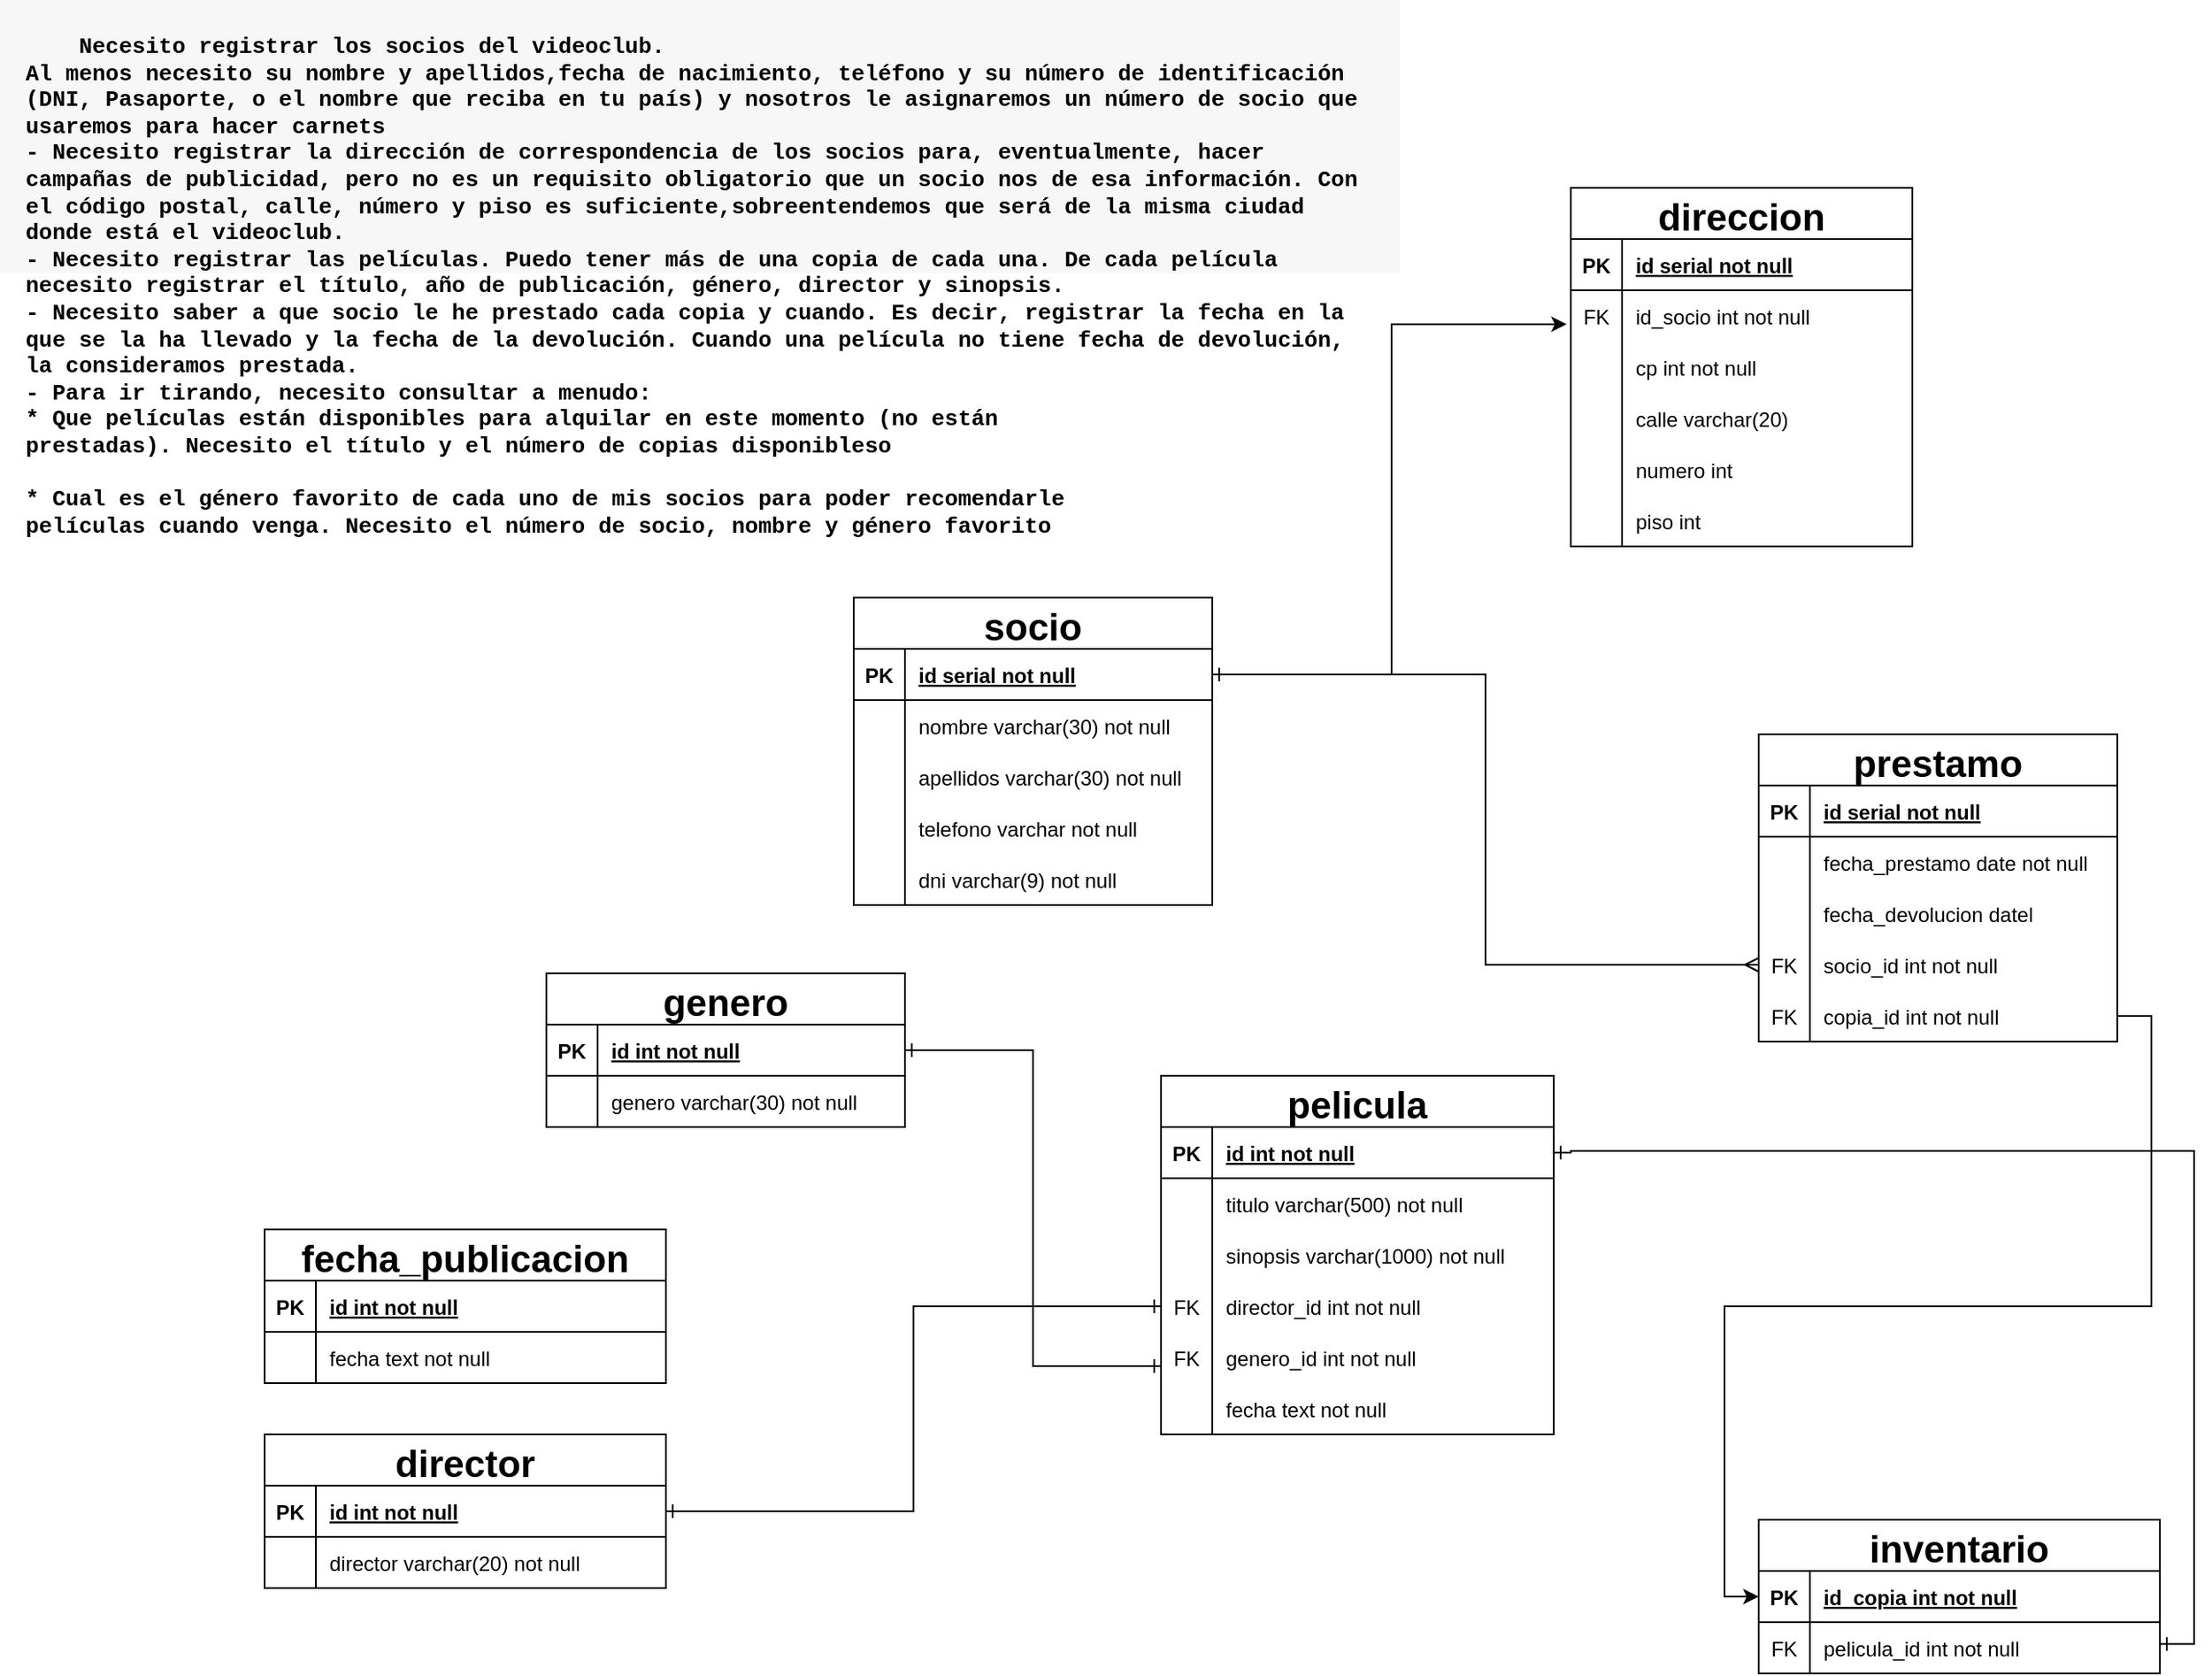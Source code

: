 <mxfile version="23.0.2" type="google">
  <diagram id="R2lEEEUBdFMjLlhIrx00" name="Page-1">
    <mxGraphModel grid="1" page="1" gridSize="10" guides="1" tooltips="1" connect="1" arrows="1" fold="1" pageScale="1" pageWidth="1500" pageHeight="1200" math="0" shadow="0" extFonts="Permanent Marker^https://fonts.googleapis.com/css?family=Permanent+Marker">
      <root>
        <mxCell id="0" />
        <mxCell id="1" parent="0" />
        <mxCell id="C-vyLk0tnHw3VtMMgP7b-23" value="socio" style="shape=table;startSize=30;container=1;collapsible=1;childLayout=tableLayout;fixedRows=1;rowLines=0;fontStyle=1;align=center;resizeLast=1;fontSize=22;verticalAlign=middle;" vertex="1" parent="1">
          <mxGeometry x="510" y="360" width="210" height="180" as="geometry">
            <mxRectangle x="510" y="380" width="100" height="40" as="alternateBounds" />
          </mxGeometry>
        </mxCell>
        <mxCell id="C-vyLk0tnHw3VtMMgP7b-24" value="" style="shape=partialRectangle;collapsible=0;dropTarget=0;pointerEvents=0;fillColor=none;points=[[0,0.5],[1,0.5]];portConstraint=eastwest;top=0;left=0;right=0;bottom=1;" vertex="1" parent="C-vyLk0tnHw3VtMMgP7b-23">
          <mxGeometry y="30" width="210" height="30" as="geometry" />
        </mxCell>
        <mxCell id="C-vyLk0tnHw3VtMMgP7b-25" value="PK" style="shape=partialRectangle;overflow=hidden;connectable=0;fillColor=none;top=0;left=0;bottom=0;right=0;fontStyle=1;" vertex="1" parent="C-vyLk0tnHw3VtMMgP7b-24">
          <mxGeometry width="30" height="30" as="geometry">
            <mxRectangle width="30" height="30" as="alternateBounds" />
          </mxGeometry>
        </mxCell>
        <mxCell id="C-vyLk0tnHw3VtMMgP7b-26" value="id serial not null" style="shape=partialRectangle;overflow=hidden;connectable=0;fillColor=none;top=0;left=0;bottom=0;right=0;align=left;spacingLeft=6;fontStyle=5;" vertex="1" parent="C-vyLk0tnHw3VtMMgP7b-24">
          <mxGeometry x="30" width="180" height="30" as="geometry">
            <mxRectangle width="180" height="30" as="alternateBounds" />
          </mxGeometry>
        </mxCell>
        <mxCell id="C-vyLk0tnHw3VtMMgP7b-27" value="" style="shape=partialRectangle;collapsible=0;dropTarget=0;pointerEvents=0;fillColor=none;points=[[0,0.5],[1,0.5]];portConstraint=eastwest;top=0;left=0;right=0;bottom=0;" vertex="1" parent="C-vyLk0tnHw3VtMMgP7b-23">
          <mxGeometry y="60" width="210" height="30" as="geometry" />
        </mxCell>
        <mxCell id="C-vyLk0tnHw3VtMMgP7b-28" value="" style="shape=partialRectangle;overflow=hidden;connectable=0;fillColor=none;top=0;left=0;bottom=0;right=0;" vertex="1" parent="C-vyLk0tnHw3VtMMgP7b-27">
          <mxGeometry width="30" height="30" as="geometry">
            <mxRectangle width="30" height="30" as="alternateBounds" />
          </mxGeometry>
        </mxCell>
        <mxCell id="C-vyLk0tnHw3VtMMgP7b-29" value="nombre varchar(30) not null" style="shape=partialRectangle;overflow=hidden;connectable=0;fillColor=none;top=0;left=0;bottom=0;right=0;align=left;spacingLeft=6;" vertex="1" parent="C-vyLk0tnHw3VtMMgP7b-27">
          <mxGeometry x="30" width="180" height="30" as="geometry">
            <mxRectangle width="180" height="30" as="alternateBounds" />
          </mxGeometry>
        </mxCell>
        <mxCell id="r0Nn9qpRpPl6XTuVP3LK-13" value="" style="shape=partialRectangle;collapsible=0;dropTarget=0;pointerEvents=0;fillColor=none;points=[[0,0.5],[1,0.5]];portConstraint=eastwest;top=0;left=0;right=0;bottom=0;" vertex="1" parent="C-vyLk0tnHw3VtMMgP7b-23">
          <mxGeometry y="90" width="210" height="30" as="geometry" />
        </mxCell>
        <mxCell id="r0Nn9qpRpPl6XTuVP3LK-14" value="" style="shape=partialRectangle;overflow=hidden;connectable=0;fillColor=none;top=0;left=0;bottom=0;right=0;" vertex="1" parent="r0Nn9qpRpPl6XTuVP3LK-13">
          <mxGeometry width="30" height="30" as="geometry">
            <mxRectangle width="30" height="30" as="alternateBounds" />
          </mxGeometry>
        </mxCell>
        <mxCell id="r0Nn9qpRpPl6XTuVP3LK-15" value="apellidos varchar(30) not null" style="shape=partialRectangle;overflow=hidden;connectable=0;fillColor=none;top=0;left=0;bottom=0;right=0;align=left;spacingLeft=6;" vertex="1" parent="r0Nn9qpRpPl6XTuVP3LK-13">
          <mxGeometry x="30" width="180" height="30" as="geometry">
            <mxRectangle width="180" height="30" as="alternateBounds" />
          </mxGeometry>
        </mxCell>
        <mxCell id="r0Nn9qpRpPl6XTuVP3LK-16" value="" style="shape=partialRectangle;collapsible=0;dropTarget=0;pointerEvents=0;fillColor=none;points=[[0,0.5],[1,0.5]];portConstraint=eastwest;top=0;left=0;right=0;bottom=0;" vertex="1" parent="C-vyLk0tnHw3VtMMgP7b-23">
          <mxGeometry y="120" width="210" height="30" as="geometry" />
        </mxCell>
        <mxCell id="r0Nn9qpRpPl6XTuVP3LK-17" value="" style="shape=partialRectangle;overflow=hidden;connectable=0;fillColor=none;top=0;left=0;bottom=0;right=0;" vertex="1" parent="r0Nn9qpRpPl6XTuVP3LK-16">
          <mxGeometry width="30" height="30" as="geometry">
            <mxRectangle width="30" height="30" as="alternateBounds" />
          </mxGeometry>
        </mxCell>
        <mxCell id="r0Nn9qpRpPl6XTuVP3LK-18" value="telefono varchar not null" style="shape=partialRectangle;overflow=hidden;connectable=0;fillColor=none;top=0;left=0;bottom=0;right=0;align=left;spacingLeft=6;" vertex="1" parent="r0Nn9qpRpPl6XTuVP3LK-16">
          <mxGeometry x="30" width="180" height="30" as="geometry">
            <mxRectangle width="180" height="30" as="alternateBounds" />
          </mxGeometry>
        </mxCell>
        <mxCell id="r0Nn9qpRpPl6XTuVP3LK-19" value="" style="shape=partialRectangle;collapsible=0;dropTarget=0;pointerEvents=0;fillColor=none;points=[[0,0.5],[1,0.5]];portConstraint=eastwest;top=0;left=0;right=0;bottom=0;" vertex="1" parent="C-vyLk0tnHw3VtMMgP7b-23">
          <mxGeometry y="150" width="210" height="30" as="geometry" />
        </mxCell>
        <mxCell id="r0Nn9qpRpPl6XTuVP3LK-20" value="" style="shape=partialRectangle;overflow=hidden;connectable=0;fillColor=none;top=0;left=0;bottom=0;right=0;" vertex="1" parent="r0Nn9qpRpPl6XTuVP3LK-19">
          <mxGeometry width="30" height="30" as="geometry">
            <mxRectangle width="30" height="30" as="alternateBounds" />
          </mxGeometry>
        </mxCell>
        <mxCell id="r0Nn9qpRpPl6XTuVP3LK-21" value="dni varchar(9) not null" style="shape=partialRectangle;overflow=hidden;connectable=0;fillColor=none;top=0;left=0;bottom=0;right=0;align=left;spacingLeft=6;" vertex="1" parent="r0Nn9qpRpPl6XTuVP3LK-19">
          <mxGeometry x="30" width="180" height="30" as="geometry">
            <mxRectangle width="180" height="30" as="alternateBounds" />
          </mxGeometry>
        </mxCell>
        <mxCell id="r0Nn9qpRpPl6XTuVP3LK-2" value="&amp;nbsp;&amp;nbsp;&amp;nbsp; Necesito registrar los socios del videoclub.&amp;nbsp;&lt;br&gt;Al menos necesito su nombre y apellidos,fecha de nacimiento, teléfono y su número de identificación (DNI, Pasaporte, o el nombre que reciba en tu país) y nosotros le asignaremos un número de socio que usaremos para hacer carnets&lt;br&gt;- Necesito registrar la dirección de correspondencia de los socios para, eventualmente, hacer campañas de publicidad, pero no es un requisito obligatorio que un socio nos de esa información. Con el código postal, calle, número y piso es suficiente,sobreentendemos que será de la misma ciudad donde está el videoclub.&lt;br&gt;- Necesito registrar las películas. Puedo tener más de una copia de cada una. De cada película necesito registrar el título, año de publicación, género, director y sinopsis.&lt;br&gt;- Necesito saber a que socio le he prestado cada copia y cuando. Es decir, registrar la fecha en la que se la ha llevado y la fecha de la devolución. Cuando una película no tiene fecha de devolución, la consideramos prestada.&lt;br&gt;- Para ir tirando, necesito consultar a menudo:&lt;br&gt;* Que películas están disponibles para alquilar en este momento (no están&lt;br&gt;&lt;div&gt;prestadas). Necesito el título y el número de copias disponibleso &lt;br&gt;&lt;/div&gt;&lt;div&gt;&lt;br&gt;&lt;/div&gt;&lt;div&gt;* Cual es el género favorito de cada uno de mis socios para poder recomendarle&lt;/div&gt;películas cuando venga. Necesito el número de socio, nombre y género favorito" style="text;whiteSpace=wrap;fontSize=13;fillColor=#F7F7F7;fontFamily=Courier New;spacingTop=0;spacing=15;fontStyle=1;fontColor=default;html=1;" vertex="1" parent="1">
          <mxGeometry x="10" y="10" width="820" height="160" as="geometry" />
        </mxCell>
        <mxCell id="r0Nn9qpRpPl6XTuVP3LK-25" value="pelicula" style="shape=table;startSize=30;container=1;collapsible=1;childLayout=tableLayout;fixedRows=1;rowLines=0;fontStyle=1;align=center;resizeLast=1;fontSize=22;verticalAlign=middle;" vertex="1" parent="1">
          <mxGeometry x="690" y="640" width="230" height="210" as="geometry">
            <mxRectangle x="510" y="380" width="100" height="40" as="alternateBounds" />
          </mxGeometry>
        </mxCell>
        <mxCell id="r0Nn9qpRpPl6XTuVP3LK-26" value="" style="shape=partialRectangle;collapsible=0;dropTarget=0;pointerEvents=0;fillColor=none;points=[[0,0.5],[1,0.5]];portConstraint=eastwest;top=0;left=0;right=0;bottom=1;" vertex="1" parent="r0Nn9qpRpPl6XTuVP3LK-25">
          <mxGeometry y="30" width="230" height="30" as="geometry" />
        </mxCell>
        <mxCell id="r0Nn9qpRpPl6XTuVP3LK-27" value="PK" style="shape=partialRectangle;overflow=hidden;connectable=0;fillColor=none;top=0;left=0;bottom=0;right=0;fontStyle=1;" vertex="1" parent="r0Nn9qpRpPl6XTuVP3LK-26">
          <mxGeometry width="30" height="30" as="geometry">
            <mxRectangle width="30" height="30" as="alternateBounds" />
          </mxGeometry>
        </mxCell>
        <mxCell id="r0Nn9qpRpPl6XTuVP3LK-28" value="id int not null" style="shape=partialRectangle;overflow=hidden;connectable=0;fillColor=none;top=0;left=0;bottom=0;right=0;align=left;spacingLeft=6;fontStyle=5;" vertex="1" parent="r0Nn9qpRpPl6XTuVP3LK-26">
          <mxGeometry x="30" width="200" height="30" as="geometry">
            <mxRectangle width="200" height="30" as="alternateBounds" />
          </mxGeometry>
        </mxCell>
        <mxCell id="r0Nn9qpRpPl6XTuVP3LK-29" value="" style="shape=partialRectangle;collapsible=0;dropTarget=0;pointerEvents=0;fillColor=none;points=[[0,0.5],[1,0.5]];portConstraint=eastwest;top=0;left=0;right=0;bottom=0;" vertex="1" parent="r0Nn9qpRpPl6XTuVP3LK-25">
          <mxGeometry y="60" width="230" height="30" as="geometry" />
        </mxCell>
        <mxCell id="r0Nn9qpRpPl6XTuVP3LK-30" value="" style="shape=partialRectangle;overflow=hidden;connectable=0;fillColor=none;top=0;left=0;bottom=0;right=0;" vertex="1" parent="r0Nn9qpRpPl6XTuVP3LK-29">
          <mxGeometry width="30" height="30" as="geometry">
            <mxRectangle width="30" height="30" as="alternateBounds" />
          </mxGeometry>
        </mxCell>
        <mxCell id="r0Nn9qpRpPl6XTuVP3LK-31" value="titulo varchar(500) not null" style="shape=partialRectangle;overflow=hidden;connectable=0;fillColor=none;top=0;left=0;bottom=0;right=0;align=left;spacingLeft=6;" vertex="1" parent="r0Nn9qpRpPl6XTuVP3LK-29">
          <mxGeometry x="30" width="200" height="30" as="geometry">
            <mxRectangle width="200" height="30" as="alternateBounds" />
          </mxGeometry>
        </mxCell>
        <mxCell id="r0Nn9qpRpPl6XTuVP3LK-41" value="" style="shape=partialRectangle;collapsible=0;dropTarget=0;pointerEvents=0;fillColor=none;points=[[0,0.5],[1,0.5]];portConstraint=eastwest;top=0;left=0;right=0;bottom=0;" vertex="1" parent="r0Nn9qpRpPl6XTuVP3LK-25">
          <mxGeometry y="90" width="230" height="30" as="geometry" />
        </mxCell>
        <mxCell id="r0Nn9qpRpPl6XTuVP3LK-42" value="" style="shape=partialRectangle;overflow=hidden;connectable=0;fillColor=none;top=0;left=0;bottom=0;right=0;" vertex="1" parent="r0Nn9qpRpPl6XTuVP3LK-41">
          <mxGeometry width="30" height="30" as="geometry">
            <mxRectangle width="30" height="30" as="alternateBounds" />
          </mxGeometry>
        </mxCell>
        <mxCell id="r0Nn9qpRpPl6XTuVP3LK-43" value="sinopsis varchar(1000) not null" style="shape=partialRectangle;overflow=hidden;connectable=0;fillColor=none;top=0;left=0;bottom=0;right=0;align=left;spacingLeft=6;" vertex="1" parent="r0Nn9qpRpPl6XTuVP3LK-41">
          <mxGeometry x="30" width="200" height="30" as="geometry">
            <mxRectangle width="200" height="30" as="alternateBounds" />
          </mxGeometry>
        </mxCell>
        <mxCell id="wFcMojhU7yxGOajvdURS-2" value="" style="shape=partialRectangle;collapsible=0;dropTarget=0;pointerEvents=0;fillColor=none;points=[[0,0.5],[1,0.5]];portConstraint=eastwest;top=0;left=0;right=0;bottom=0;" vertex="1" parent="r0Nn9qpRpPl6XTuVP3LK-25">
          <mxGeometry y="120" width="230" height="30" as="geometry" />
        </mxCell>
        <mxCell id="wFcMojhU7yxGOajvdURS-3" value="FK" style="shape=partialRectangle;overflow=hidden;connectable=0;fillColor=none;top=0;left=0;bottom=0;right=0;" vertex="1" parent="wFcMojhU7yxGOajvdURS-2">
          <mxGeometry width="30" height="30" as="geometry">
            <mxRectangle width="30" height="30" as="alternateBounds" />
          </mxGeometry>
        </mxCell>
        <mxCell id="wFcMojhU7yxGOajvdURS-4" value="director_id int not null" style="shape=partialRectangle;overflow=hidden;connectable=0;fillColor=none;top=0;left=0;bottom=0;right=0;align=left;spacingLeft=6;" vertex="1" parent="wFcMojhU7yxGOajvdURS-2">
          <mxGeometry x="30" width="200" height="30" as="geometry">
            <mxRectangle width="200" height="30" as="alternateBounds" />
          </mxGeometry>
        </mxCell>
        <mxCell id="wFcMojhU7yxGOajvdURS-5" value="" style="shape=partialRectangle;collapsible=0;dropTarget=0;pointerEvents=0;fillColor=none;points=[[0,0.5],[1,0.5]];portConstraint=eastwest;top=0;left=0;right=0;bottom=0;" vertex="1" parent="r0Nn9qpRpPl6XTuVP3LK-25">
          <mxGeometry y="150" width="230" height="30" as="geometry" />
        </mxCell>
        <mxCell id="wFcMojhU7yxGOajvdURS-6" value="FK" style="shape=partialRectangle;overflow=hidden;connectable=0;fillColor=none;top=0;left=0;bottom=0;right=0;" vertex="1" parent="wFcMojhU7yxGOajvdURS-5">
          <mxGeometry width="30" height="30" as="geometry">
            <mxRectangle width="30" height="30" as="alternateBounds" />
          </mxGeometry>
        </mxCell>
        <mxCell id="wFcMojhU7yxGOajvdURS-7" value="genero_id int not null" style="shape=partialRectangle;overflow=hidden;connectable=0;fillColor=none;top=0;left=0;bottom=0;right=0;align=left;spacingLeft=6;" vertex="1" parent="wFcMojhU7yxGOajvdURS-5">
          <mxGeometry x="30" width="200" height="30" as="geometry">
            <mxRectangle width="200" height="30" as="alternateBounds" />
          </mxGeometry>
        </mxCell>
        <mxCell id="wFcMojhU7yxGOajvdURS-16" value="" style="shape=partialRectangle;collapsible=0;dropTarget=0;pointerEvents=0;fillColor=none;points=[[0,0.5],[1,0.5]];portConstraint=eastwest;top=0;left=0;right=0;bottom=0;" vertex="1" parent="r0Nn9qpRpPl6XTuVP3LK-25">
          <mxGeometry y="180" width="230" height="30" as="geometry" />
        </mxCell>
        <mxCell id="wFcMojhU7yxGOajvdURS-17" value="" style="shape=partialRectangle;overflow=hidden;connectable=0;fillColor=none;top=0;left=0;bottom=0;right=0;" vertex="1" parent="wFcMojhU7yxGOajvdURS-16">
          <mxGeometry width="30" height="30" as="geometry">
            <mxRectangle width="30" height="30" as="alternateBounds" />
          </mxGeometry>
        </mxCell>
        <mxCell id="wFcMojhU7yxGOajvdURS-18" value="fecha text not null" style="shape=partialRectangle;overflow=hidden;connectable=0;fillColor=none;top=0;left=0;bottom=0;right=0;align=left;spacingLeft=6;" vertex="1" parent="wFcMojhU7yxGOajvdURS-16">
          <mxGeometry x="30" width="200" height="30" as="geometry">
            <mxRectangle width="200" height="30" as="alternateBounds" />
          </mxGeometry>
        </mxCell>
        <mxCell id="r0Nn9qpRpPl6XTuVP3LK-44" value="prestamo" style="shape=table;startSize=30;container=1;collapsible=1;childLayout=tableLayout;fixedRows=1;rowLines=0;fontStyle=1;align=center;resizeLast=1;fontSize=22;verticalAlign=middle;" vertex="1" parent="1">
          <mxGeometry x="1040" y="440" width="210" height="180" as="geometry">
            <mxRectangle x="510" y="380" width="100" height="40" as="alternateBounds" />
          </mxGeometry>
        </mxCell>
        <mxCell id="r0Nn9qpRpPl6XTuVP3LK-45" value="" style="shape=partialRectangle;collapsible=0;dropTarget=0;pointerEvents=0;fillColor=none;points=[[0,0.5],[1,0.5]];portConstraint=eastwest;top=0;left=0;right=0;bottom=1;" vertex="1" parent="r0Nn9qpRpPl6XTuVP3LK-44">
          <mxGeometry y="30" width="210" height="30" as="geometry" />
        </mxCell>
        <mxCell id="r0Nn9qpRpPl6XTuVP3LK-46" value="PK" style="shape=partialRectangle;overflow=hidden;connectable=0;fillColor=none;top=0;left=0;bottom=0;right=0;fontStyle=1;" vertex="1" parent="r0Nn9qpRpPl6XTuVP3LK-45">
          <mxGeometry width="30" height="30" as="geometry">
            <mxRectangle width="30" height="30" as="alternateBounds" />
          </mxGeometry>
        </mxCell>
        <mxCell id="r0Nn9qpRpPl6XTuVP3LK-47" value="id serial not null" style="shape=partialRectangle;overflow=hidden;connectable=0;fillColor=none;top=0;left=0;bottom=0;right=0;align=left;spacingLeft=6;fontStyle=5;" vertex="1" parent="r0Nn9qpRpPl6XTuVP3LK-45">
          <mxGeometry x="30" width="180" height="30" as="geometry">
            <mxRectangle width="180" height="30" as="alternateBounds" />
          </mxGeometry>
        </mxCell>
        <mxCell id="r0Nn9qpRpPl6XTuVP3LK-51" value="" style="shape=partialRectangle;collapsible=0;dropTarget=0;pointerEvents=0;fillColor=none;points=[[0,0.5],[1,0.5]];portConstraint=eastwest;top=0;left=0;right=0;bottom=0;" vertex="1" parent="r0Nn9qpRpPl6XTuVP3LK-44">
          <mxGeometry y="60" width="210" height="30" as="geometry" />
        </mxCell>
        <mxCell id="r0Nn9qpRpPl6XTuVP3LK-52" value="" style="shape=partialRectangle;overflow=hidden;connectable=0;fillColor=none;top=0;left=0;bottom=0;right=0;" vertex="1" parent="r0Nn9qpRpPl6XTuVP3LK-51">
          <mxGeometry width="30" height="30" as="geometry">
            <mxRectangle width="30" height="30" as="alternateBounds" />
          </mxGeometry>
        </mxCell>
        <mxCell id="r0Nn9qpRpPl6XTuVP3LK-53" value="fecha_prestamo date not null" style="shape=partialRectangle;overflow=hidden;connectable=0;fillColor=none;top=0;left=0;bottom=0;right=0;align=left;spacingLeft=6;" vertex="1" parent="r0Nn9qpRpPl6XTuVP3LK-51">
          <mxGeometry x="30" width="180" height="30" as="geometry">
            <mxRectangle width="180" height="30" as="alternateBounds" />
          </mxGeometry>
        </mxCell>
        <mxCell id="r0Nn9qpRpPl6XTuVP3LK-54" value="" style="shape=partialRectangle;collapsible=0;dropTarget=0;pointerEvents=0;fillColor=none;points=[[0,0.5],[1,0.5]];portConstraint=eastwest;top=0;left=0;right=0;bottom=0;" vertex="1" parent="r0Nn9qpRpPl6XTuVP3LK-44">
          <mxGeometry y="90" width="210" height="30" as="geometry" />
        </mxCell>
        <mxCell id="r0Nn9qpRpPl6XTuVP3LK-55" value="" style="shape=partialRectangle;overflow=hidden;connectable=0;fillColor=none;top=0;left=0;bottom=0;right=0;" vertex="1" parent="r0Nn9qpRpPl6XTuVP3LK-54">
          <mxGeometry width="30" height="30" as="geometry">
            <mxRectangle width="30" height="30" as="alternateBounds" />
          </mxGeometry>
        </mxCell>
        <mxCell id="r0Nn9qpRpPl6XTuVP3LK-56" value="fecha_devolucion datel" style="shape=partialRectangle;overflow=hidden;connectable=0;fillColor=none;top=0;left=0;bottom=0;right=0;align=left;spacingLeft=6;" vertex="1" parent="r0Nn9qpRpPl6XTuVP3LK-54">
          <mxGeometry x="30" width="180" height="30" as="geometry">
            <mxRectangle width="180" height="30" as="alternateBounds" />
          </mxGeometry>
        </mxCell>
        <mxCell id="r0Nn9qpRpPl6XTuVP3LK-201" value="" style="shape=partialRectangle;collapsible=0;dropTarget=0;pointerEvents=0;fillColor=none;points=[[0,0.5],[1,0.5]];portConstraint=eastwest;top=0;left=0;right=0;bottom=0;" vertex="1" parent="r0Nn9qpRpPl6XTuVP3LK-44">
          <mxGeometry y="120" width="210" height="30" as="geometry" />
        </mxCell>
        <mxCell id="r0Nn9qpRpPl6XTuVP3LK-202" value="FK" style="shape=partialRectangle;overflow=hidden;connectable=0;fillColor=none;top=0;left=0;bottom=0;right=0;" vertex="1" parent="r0Nn9qpRpPl6XTuVP3LK-201">
          <mxGeometry width="30" height="30" as="geometry">
            <mxRectangle width="30" height="30" as="alternateBounds" />
          </mxGeometry>
        </mxCell>
        <mxCell id="r0Nn9qpRpPl6XTuVP3LK-203" value="socio_id int not null" style="shape=partialRectangle;overflow=hidden;connectable=0;fillColor=none;top=0;left=0;bottom=0;right=0;align=left;spacingLeft=6;" vertex="1" parent="r0Nn9qpRpPl6XTuVP3LK-201">
          <mxGeometry x="30" width="180" height="30" as="geometry">
            <mxRectangle width="180" height="30" as="alternateBounds" />
          </mxGeometry>
        </mxCell>
        <mxCell id="r0Nn9qpRpPl6XTuVP3LK-210" value="" style="shape=partialRectangle;collapsible=0;dropTarget=0;pointerEvents=0;fillColor=none;points=[[0,0.5],[1,0.5]];portConstraint=eastwest;top=0;left=0;right=0;bottom=0;" vertex="1" parent="r0Nn9qpRpPl6XTuVP3LK-44">
          <mxGeometry y="150" width="210" height="30" as="geometry" />
        </mxCell>
        <mxCell id="r0Nn9qpRpPl6XTuVP3LK-211" value="FK" style="shape=partialRectangle;overflow=hidden;connectable=0;fillColor=none;top=0;left=0;bottom=0;right=0;" vertex="1" parent="r0Nn9qpRpPl6XTuVP3LK-210">
          <mxGeometry width="30" height="30" as="geometry">
            <mxRectangle width="30" height="30" as="alternateBounds" />
          </mxGeometry>
        </mxCell>
        <mxCell id="r0Nn9qpRpPl6XTuVP3LK-212" value="copia_id int not null" style="shape=partialRectangle;overflow=hidden;connectable=0;fillColor=none;top=0;left=0;bottom=0;right=0;align=left;spacingLeft=6;" vertex="1" parent="r0Nn9qpRpPl6XTuVP3LK-210">
          <mxGeometry x="30" width="180" height="30" as="geometry">
            <mxRectangle width="180" height="30" as="alternateBounds" />
          </mxGeometry>
        </mxCell>
        <mxCell id="r0Nn9qpRpPl6XTuVP3LK-63" value="direccion" style="shape=table;startSize=30;container=1;collapsible=1;childLayout=tableLayout;fixedRows=1;rowLines=0;fontStyle=1;align=center;resizeLast=1;fontSize=22;verticalAlign=middle;" vertex="1" parent="1">
          <mxGeometry x="930" y="120" width="200" height="210" as="geometry">
            <mxRectangle x="510" y="380" width="100" height="40" as="alternateBounds" />
          </mxGeometry>
        </mxCell>
        <mxCell id="r0Nn9qpRpPl6XTuVP3LK-64" value="" style="shape=partialRectangle;collapsible=0;dropTarget=0;pointerEvents=0;fillColor=none;points=[[0,0.5],[1,0.5]];portConstraint=eastwest;top=0;left=0;right=0;bottom=1;" vertex="1" parent="r0Nn9qpRpPl6XTuVP3LK-63">
          <mxGeometry y="30" width="200" height="30" as="geometry" />
        </mxCell>
        <mxCell id="r0Nn9qpRpPl6XTuVP3LK-65" value="PK" style="shape=partialRectangle;overflow=hidden;connectable=0;fillColor=none;top=0;left=0;bottom=0;right=0;fontStyle=1;" vertex="1" parent="r0Nn9qpRpPl6XTuVP3LK-64">
          <mxGeometry width="30" height="30" as="geometry">
            <mxRectangle width="30" height="30" as="alternateBounds" />
          </mxGeometry>
        </mxCell>
        <mxCell id="r0Nn9qpRpPl6XTuVP3LK-66" value="id serial not null" style="shape=partialRectangle;overflow=hidden;connectable=0;fillColor=none;top=0;left=0;bottom=0;right=0;align=left;spacingLeft=6;fontStyle=5;" vertex="1" parent="r0Nn9qpRpPl6XTuVP3LK-64">
          <mxGeometry x="30" width="170" height="30" as="geometry">
            <mxRectangle width="170" height="30" as="alternateBounds" />
          </mxGeometry>
        </mxCell>
        <mxCell id="wFcMojhU7yxGOajvdURS-12" value="" style="shape=partialRectangle;collapsible=0;dropTarget=0;pointerEvents=0;fillColor=none;points=[[0,0.5],[1,0.5]];portConstraint=eastwest;top=0;left=0;right=0;bottom=0;" vertex="1" parent="r0Nn9qpRpPl6XTuVP3LK-63">
          <mxGeometry y="60" width="200" height="30" as="geometry" />
        </mxCell>
        <mxCell id="wFcMojhU7yxGOajvdURS-13" value="FK" style="shape=partialRectangle;overflow=hidden;connectable=0;fillColor=none;top=0;left=0;bottom=0;right=0;" vertex="1" parent="wFcMojhU7yxGOajvdURS-12">
          <mxGeometry width="30" height="30" as="geometry">
            <mxRectangle width="30" height="30" as="alternateBounds" />
          </mxGeometry>
        </mxCell>
        <mxCell id="wFcMojhU7yxGOajvdURS-14" value="id_socio int not null" style="shape=partialRectangle;overflow=hidden;connectable=0;fillColor=none;top=0;left=0;bottom=0;right=0;align=left;spacingLeft=6;" vertex="1" parent="wFcMojhU7yxGOajvdURS-12">
          <mxGeometry x="30" width="170" height="30" as="geometry">
            <mxRectangle width="170" height="30" as="alternateBounds" />
          </mxGeometry>
        </mxCell>
        <mxCell id="r0Nn9qpRpPl6XTuVP3LK-67" value="" style="shape=partialRectangle;collapsible=0;dropTarget=0;pointerEvents=0;fillColor=none;points=[[0,0.5],[1,0.5]];portConstraint=eastwest;top=0;left=0;right=0;bottom=0;" vertex="1" parent="r0Nn9qpRpPl6XTuVP3LK-63">
          <mxGeometry y="90" width="200" height="30" as="geometry" />
        </mxCell>
        <mxCell id="r0Nn9qpRpPl6XTuVP3LK-68" value="" style="shape=partialRectangle;overflow=hidden;connectable=0;fillColor=none;top=0;left=0;bottom=0;right=0;" vertex="1" parent="r0Nn9qpRpPl6XTuVP3LK-67">
          <mxGeometry width="30" height="30" as="geometry">
            <mxRectangle width="30" height="30" as="alternateBounds" />
          </mxGeometry>
        </mxCell>
        <mxCell id="r0Nn9qpRpPl6XTuVP3LK-69" value="cp int not null" style="shape=partialRectangle;overflow=hidden;connectable=0;fillColor=none;top=0;left=0;bottom=0;right=0;align=left;spacingLeft=6;" vertex="1" parent="r0Nn9qpRpPl6XTuVP3LK-67">
          <mxGeometry x="30" width="170" height="30" as="geometry">
            <mxRectangle width="170" height="30" as="alternateBounds" />
          </mxGeometry>
        </mxCell>
        <mxCell id="r0Nn9qpRpPl6XTuVP3LK-70" value="" style="shape=partialRectangle;collapsible=0;dropTarget=0;pointerEvents=0;fillColor=none;points=[[0,0.5],[1,0.5]];portConstraint=eastwest;top=0;left=0;right=0;bottom=0;" vertex="1" parent="r0Nn9qpRpPl6XTuVP3LK-63">
          <mxGeometry y="120" width="200" height="30" as="geometry" />
        </mxCell>
        <mxCell id="r0Nn9qpRpPl6XTuVP3LK-71" value="" style="shape=partialRectangle;overflow=hidden;connectable=0;fillColor=none;top=0;left=0;bottom=0;right=0;" vertex="1" parent="r0Nn9qpRpPl6XTuVP3LK-70">
          <mxGeometry width="30" height="30" as="geometry">
            <mxRectangle width="30" height="30" as="alternateBounds" />
          </mxGeometry>
        </mxCell>
        <mxCell id="r0Nn9qpRpPl6XTuVP3LK-72" value="calle varchar(20)" style="shape=partialRectangle;overflow=hidden;connectable=0;fillColor=none;top=0;left=0;bottom=0;right=0;align=left;spacingLeft=6;" vertex="1" parent="r0Nn9qpRpPl6XTuVP3LK-70">
          <mxGeometry x="30" width="170" height="30" as="geometry">
            <mxRectangle width="170" height="30" as="alternateBounds" />
          </mxGeometry>
        </mxCell>
        <mxCell id="r0Nn9qpRpPl6XTuVP3LK-73" value="" style="shape=partialRectangle;collapsible=0;dropTarget=0;pointerEvents=0;fillColor=none;points=[[0,0.5],[1,0.5]];portConstraint=eastwest;top=0;left=0;right=0;bottom=0;" vertex="1" parent="r0Nn9qpRpPl6XTuVP3LK-63">
          <mxGeometry y="150" width="200" height="30" as="geometry" />
        </mxCell>
        <mxCell id="r0Nn9qpRpPl6XTuVP3LK-74" value="" style="shape=partialRectangle;overflow=hidden;connectable=0;fillColor=none;top=0;left=0;bottom=0;right=0;" vertex="1" parent="r0Nn9qpRpPl6XTuVP3LK-73">
          <mxGeometry width="30" height="30" as="geometry">
            <mxRectangle width="30" height="30" as="alternateBounds" />
          </mxGeometry>
        </mxCell>
        <mxCell id="r0Nn9qpRpPl6XTuVP3LK-75" value="numero int" style="shape=partialRectangle;overflow=hidden;connectable=0;fillColor=none;top=0;left=0;bottom=0;right=0;align=left;spacingLeft=6;" vertex="1" parent="r0Nn9qpRpPl6XTuVP3LK-73">
          <mxGeometry x="30" width="170" height="30" as="geometry">
            <mxRectangle width="170" height="30" as="alternateBounds" />
          </mxGeometry>
        </mxCell>
        <mxCell id="r0Nn9qpRpPl6XTuVP3LK-76" value="" style="shape=partialRectangle;collapsible=0;dropTarget=0;pointerEvents=0;fillColor=none;points=[[0,0.5],[1,0.5]];portConstraint=eastwest;top=0;left=0;right=0;bottom=0;" vertex="1" parent="r0Nn9qpRpPl6XTuVP3LK-63">
          <mxGeometry y="180" width="200" height="30" as="geometry" />
        </mxCell>
        <mxCell id="r0Nn9qpRpPl6XTuVP3LK-77" value="" style="shape=partialRectangle;overflow=hidden;connectable=0;fillColor=none;top=0;left=0;bottom=0;right=0;" vertex="1" parent="r0Nn9qpRpPl6XTuVP3LK-76">
          <mxGeometry width="30" height="30" as="geometry">
            <mxRectangle width="30" height="30" as="alternateBounds" />
          </mxGeometry>
        </mxCell>
        <mxCell id="r0Nn9qpRpPl6XTuVP3LK-78" value="piso int" style="shape=partialRectangle;overflow=hidden;connectable=0;fillColor=none;top=0;left=0;bottom=0;right=0;align=left;spacingLeft=6;" vertex="1" parent="r0Nn9qpRpPl6XTuVP3LK-76">
          <mxGeometry x="30" width="170" height="30" as="geometry">
            <mxRectangle width="170" height="30" as="alternateBounds" />
          </mxGeometry>
        </mxCell>
        <mxCell id="r0Nn9qpRpPl6XTuVP3LK-100" value="genero" style="shape=table;startSize=30;container=1;collapsible=1;childLayout=tableLayout;fixedRows=1;rowLines=0;fontStyle=1;align=center;resizeLast=1;fontSize=22;verticalAlign=middle;" vertex="1" parent="1">
          <mxGeometry x="330" y="580" width="210" height="90" as="geometry">
            <mxRectangle x="510" y="380" width="100" height="40" as="alternateBounds" />
          </mxGeometry>
        </mxCell>
        <mxCell id="r0Nn9qpRpPl6XTuVP3LK-101" value="" style="shape=partialRectangle;collapsible=0;dropTarget=0;pointerEvents=0;fillColor=none;points=[[0,0.5],[1,0.5]];portConstraint=eastwest;top=0;left=0;right=0;bottom=1;" vertex="1" parent="r0Nn9qpRpPl6XTuVP3LK-100">
          <mxGeometry y="30" width="210" height="30" as="geometry" />
        </mxCell>
        <mxCell id="r0Nn9qpRpPl6XTuVP3LK-102" value="PK" style="shape=partialRectangle;overflow=hidden;connectable=0;fillColor=none;top=0;left=0;bottom=0;right=0;fontStyle=1;" vertex="1" parent="r0Nn9qpRpPl6XTuVP3LK-101">
          <mxGeometry width="30" height="30" as="geometry">
            <mxRectangle width="30" height="30" as="alternateBounds" />
          </mxGeometry>
        </mxCell>
        <mxCell id="r0Nn9qpRpPl6XTuVP3LK-103" value="id int not null" style="shape=partialRectangle;overflow=hidden;connectable=0;fillColor=none;top=0;left=0;bottom=0;right=0;align=left;spacingLeft=6;fontStyle=5;" vertex="1" parent="r0Nn9qpRpPl6XTuVP3LK-101">
          <mxGeometry x="30" width="180" height="30" as="geometry">
            <mxRectangle width="180" height="30" as="alternateBounds" />
          </mxGeometry>
        </mxCell>
        <mxCell id="r0Nn9qpRpPl6XTuVP3LK-198" value="" style="shape=partialRectangle;collapsible=0;dropTarget=0;pointerEvents=0;fillColor=none;points=[[0,0.5],[1,0.5]];portConstraint=eastwest;top=0;left=0;right=0;bottom=0;" vertex="1" parent="r0Nn9qpRpPl6XTuVP3LK-100">
          <mxGeometry y="60" width="210" height="30" as="geometry" />
        </mxCell>
        <mxCell id="r0Nn9qpRpPl6XTuVP3LK-199" value="" style="shape=partialRectangle;overflow=hidden;connectable=0;fillColor=none;top=0;left=0;bottom=0;right=0;" vertex="1" parent="r0Nn9qpRpPl6XTuVP3LK-198">
          <mxGeometry width="30" height="30" as="geometry">
            <mxRectangle width="30" height="30" as="alternateBounds" />
          </mxGeometry>
        </mxCell>
        <mxCell id="r0Nn9qpRpPl6XTuVP3LK-200" value="genero varchar(30) not null" style="shape=partialRectangle;overflow=hidden;connectable=0;fillColor=none;top=0;left=0;bottom=0;right=0;align=left;spacingLeft=6;" vertex="1" parent="r0Nn9qpRpPl6XTuVP3LK-198">
          <mxGeometry x="30" width="180" height="30" as="geometry">
            <mxRectangle width="180" height="30" as="alternateBounds" />
          </mxGeometry>
        </mxCell>
        <mxCell id="r0Nn9qpRpPl6XTuVP3LK-124" style="rounded=0;orthogonalLoop=1;jettySize=auto;html=1;startArrow=ERone;startFill=0;endArrow=ERmany;endFill=0;edgeStyle=orthogonalEdgeStyle;exitX=1;exitY=0.5;exitDx=0;exitDy=0;" edge="1" parent="1" source="C-vyLk0tnHw3VtMMgP7b-24" target="r0Nn9qpRpPl6XTuVP3LK-201">
          <mxGeometry relative="1" as="geometry" />
        </mxCell>
        <mxCell id="r0Nn9qpRpPl6XTuVP3LK-166" value="fecha_publicacion" style="shape=table;startSize=30;container=1;collapsible=1;childLayout=tableLayout;fixedRows=1;rowLines=0;fontStyle=1;align=center;resizeLast=1;fontSize=22;verticalAlign=middle;" vertex="1" parent="1">
          <mxGeometry x="165" y="730" width="235" height="90" as="geometry">
            <mxRectangle x="510" y="380" width="100" height="40" as="alternateBounds" />
          </mxGeometry>
        </mxCell>
        <mxCell id="r0Nn9qpRpPl6XTuVP3LK-167" value="" style="shape=partialRectangle;collapsible=0;dropTarget=0;pointerEvents=0;fillColor=none;points=[[0,0.5],[1,0.5]];portConstraint=eastwest;top=0;left=0;right=0;bottom=1;" vertex="1" parent="r0Nn9qpRpPl6XTuVP3LK-166">
          <mxGeometry y="30" width="235" height="30" as="geometry" />
        </mxCell>
        <mxCell id="r0Nn9qpRpPl6XTuVP3LK-168" value="PK" style="shape=partialRectangle;overflow=hidden;connectable=0;fillColor=none;top=0;left=0;bottom=0;right=0;fontStyle=1;" vertex="1" parent="r0Nn9qpRpPl6XTuVP3LK-167">
          <mxGeometry width="30" height="30" as="geometry">
            <mxRectangle width="30" height="30" as="alternateBounds" />
          </mxGeometry>
        </mxCell>
        <mxCell id="r0Nn9qpRpPl6XTuVP3LK-169" value="id int not null" style="shape=partialRectangle;overflow=hidden;connectable=0;fillColor=none;top=0;left=0;bottom=0;right=0;align=left;spacingLeft=6;fontStyle=5;" vertex="1" parent="r0Nn9qpRpPl6XTuVP3LK-167">
          <mxGeometry x="30" width="205" height="30" as="geometry">
            <mxRectangle width="205" height="30" as="alternateBounds" />
          </mxGeometry>
        </mxCell>
        <mxCell id="r0Nn9qpRpPl6XTuVP3LK-170" value="" style="shape=partialRectangle;collapsible=0;dropTarget=0;pointerEvents=0;fillColor=none;points=[[0,0.5],[1,0.5]];portConstraint=eastwest;top=0;left=0;right=0;bottom=0;" vertex="1" parent="r0Nn9qpRpPl6XTuVP3LK-166">
          <mxGeometry y="60" width="235" height="30" as="geometry" />
        </mxCell>
        <mxCell id="r0Nn9qpRpPl6XTuVP3LK-171" value="" style="shape=partialRectangle;overflow=hidden;connectable=0;fillColor=none;top=0;left=0;bottom=0;right=0;" vertex="1" parent="r0Nn9qpRpPl6XTuVP3LK-170">
          <mxGeometry width="30" height="30" as="geometry">
            <mxRectangle width="30" height="30" as="alternateBounds" />
          </mxGeometry>
        </mxCell>
        <mxCell id="r0Nn9qpRpPl6XTuVP3LK-172" value="fecha text not null" style="shape=partialRectangle;overflow=hidden;connectable=0;fillColor=none;top=0;left=0;bottom=0;right=0;align=left;spacingLeft=6;" vertex="1" parent="r0Nn9qpRpPl6XTuVP3LK-170">
          <mxGeometry x="30" width="205" height="30" as="geometry">
            <mxRectangle width="205" height="30" as="alternateBounds" />
          </mxGeometry>
        </mxCell>
        <mxCell id="r0Nn9qpRpPl6XTuVP3LK-176" value="director" style="shape=table;startSize=30;container=1;collapsible=1;childLayout=tableLayout;fixedRows=1;rowLines=0;fontStyle=1;align=center;resizeLast=1;fontSize=22;verticalAlign=middle;" vertex="1" parent="1">
          <mxGeometry x="165" y="850" width="235" height="90" as="geometry">
            <mxRectangle x="510" y="380" width="100" height="40" as="alternateBounds" />
          </mxGeometry>
        </mxCell>
        <mxCell id="r0Nn9qpRpPl6XTuVP3LK-177" value="" style="shape=partialRectangle;collapsible=0;dropTarget=0;pointerEvents=0;fillColor=none;points=[[0,0.5],[1,0.5]];portConstraint=eastwest;top=0;left=0;right=0;bottom=1;" vertex="1" parent="r0Nn9qpRpPl6XTuVP3LK-176">
          <mxGeometry y="30" width="235" height="30" as="geometry" />
        </mxCell>
        <mxCell id="r0Nn9qpRpPl6XTuVP3LK-178" value="PK" style="shape=partialRectangle;overflow=hidden;connectable=0;fillColor=none;top=0;left=0;bottom=0;right=0;fontStyle=1;" vertex="1" parent="r0Nn9qpRpPl6XTuVP3LK-177">
          <mxGeometry width="30" height="30" as="geometry">
            <mxRectangle width="30" height="30" as="alternateBounds" />
          </mxGeometry>
        </mxCell>
        <mxCell id="r0Nn9qpRpPl6XTuVP3LK-179" value="id int not null" style="shape=partialRectangle;overflow=hidden;connectable=0;fillColor=none;top=0;left=0;bottom=0;right=0;align=left;spacingLeft=6;fontStyle=5;" vertex="1" parent="r0Nn9qpRpPl6XTuVP3LK-177">
          <mxGeometry x="30" width="205" height="30" as="geometry">
            <mxRectangle width="205" height="30" as="alternateBounds" />
          </mxGeometry>
        </mxCell>
        <mxCell id="r0Nn9qpRpPl6XTuVP3LK-180" value="" style="shape=partialRectangle;collapsible=0;dropTarget=0;pointerEvents=0;fillColor=none;points=[[0,0.5],[1,0.5]];portConstraint=eastwest;top=0;left=0;right=0;bottom=0;" vertex="1" parent="r0Nn9qpRpPl6XTuVP3LK-176">
          <mxGeometry y="60" width="235" height="30" as="geometry" />
        </mxCell>
        <mxCell id="r0Nn9qpRpPl6XTuVP3LK-181" value="" style="shape=partialRectangle;overflow=hidden;connectable=0;fillColor=none;top=0;left=0;bottom=0;right=0;" vertex="1" parent="r0Nn9qpRpPl6XTuVP3LK-180">
          <mxGeometry width="30" height="30" as="geometry">
            <mxRectangle width="30" height="30" as="alternateBounds" />
          </mxGeometry>
        </mxCell>
        <mxCell id="r0Nn9qpRpPl6XTuVP3LK-182" value="director varchar(20) not null" style="shape=partialRectangle;overflow=hidden;connectable=0;fillColor=none;top=0;left=0;bottom=0;right=0;align=left;spacingLeft=6;" vertex="1" parent="r0Nn9qpRpPl6XTuVP3LK-180">
          <mxGeometry x="30" width="205" height="30" as="geometry">
            <mxRectangle width="205" height="30" as="alternateBounds" />
          </mxGeometry>
        </mxCell>
        <mxCell id="r0Nn9qpRpPl6XTuVP3LK-186" value="inventario" style="shape=table;startSize=30;container=1;collapsible=1;childLayout=tableLayout;fixedRows=1;rowLines=0;fontStyle=1;align=center;resizeLast=1;fontSize=22;verticalAlign=middle;" vertex="1" parent="1">
          <mxGeometry x="1040" y="900" width="235" height="90" as="geometry">
            <mxRectangle x="510" y="380" width="100" height="40" as="alternateBounds" />
          </mxGeometry>
        </mxCell>
        <mxCell id="r0Nn9qpRpPl6XTuVP3LK-187" value="" style="shape=partialRectangle;collapsible=0;dropTarget=0;pointerEvents=0;fillColor=none;points=[[0,0.5],[1,0.5]];portConstraint=eastwest;top=0;left=0;right=0;bottom=1;" vertex="1" parent="r0Nn9qpRpPl6XTuVP3LK-186">
          <mxGeometry y="30" width="235" height="30" as="geometry" />
        </mxCell>
        <mxCell id="r0Nn9qpRpPl6XTuVP3LK-188" value="PK" style="shape=partialRectangle;overflow=hidden;connectable=0;fillColor=none;top=0;left=0;bottom=0;right=0;fontStyle=1;" vertex="1" parent="r0Nn9qpRpPl6XTuVP3LK-187">
          <mxGeometry width="30" height="30" as="geometry">
            <mxRectangle width="30" height="30" as="alternateBounds" />
          </mxGeometry>
        </mxCell>
        <mxCell id="r0Nn9qpRpPl6XTuVP3LK-189" value="id_copia int not null" style="shape=partialRectangle;overflow=hidden;connectable=0;fillColor=none;top=0;left=0;bottom=0;right=0;align=left;spacingLeft=6;fontStyle=5;" vertex="1" parent="r0Nn9qpRpPl6XTuVP3LK-187">
          <mxGeometry x="30" width="205" height="30" as="geometry">
            <mxRectangle width="205" height="30" as="alternateBounds" />
          </mxGeometry>
        </mxCell>
        <mxCell id="r0Nn9qpRpPl6XTuVP3LK-206" value="" style="shape=partialRectangle;collapsible=0;dropTarget=0;pointerEvents=0;fillColor=none;points=[[0,0.5],[1,0.5]];portConstraint=eastwest;top=0;left=0;right=0;bottom=0;" vertex="1" parent="r0Nn9qpRpPl6XTuVP3LK-186">
          <mxGeometry y="60" width="235" height="30" as="geometry" />
        </mxCell>
        <mxCell id="r0Nn9qpRpPl6XTuVP3LK-207" value="FK" style="shape=partialRectangle;overflow=hidden;connectable=0;fillColor=none;top=0;left=0;bottom=0;right=0;" vertex="1" parent="r0Nn9qpRpPl6XTuVP3LK-206">
          <mxGeometry width="30" height="30" as="geometry">
            <mxRectangle width="30" height="30" as="alternateBounds" />
          </mxGeometry>
        </mxCell>
        <mxCell id="r0Nn9qpRpPl6XTuVP3LK-208" value="pelicula_id int not null" style="shape=partialRectangle;overflow=hidden;connectable=0;fillColor=none;top=0;left=0;bottom=0;right=0;align=left;spacingLeft=6;" vertex="1" parent="r0Nn9qpRpPl6XTuVP3LK-206">
          <mxGeometry x="30" width="205" height="30" as="geometry">
            <mxRectangle width="205" height="30" as="alternateBounds" />
          </mxGeometry>
        </mxCell>
        <mxCell id="r0Nn9qpRpPl6XTuVP3LK-209" style="edgeStyle=orthogonalEdgeStyle;rounded=0;orthogonalLoop=1;jettySize=auto;html=1;startArrow=ERone;startFill=0;endArrow=ERone;endFill=0;exitX=1;exitY=0.5;exitDx=0;exitDy=0;entryX=1;entryY=0.423;entryDx=0;entryDy=0;entryPerimeter=0;" edge="1" parent="1" source="r0Nn9qpRpPl6XTuVP3LK-26" target="r0Nn9qpRpPl6XTuVP3LK-206">
          <mxGeometry relative="1" as="geometry">
            <mxPoint x="1280" y="970" as="targetPoint" />
            <Array as="points">
              <mxPoint x="930" y="685" />
              <mxPoint x="1295" y="684" />
              <mxPoint x="1295" y="973" />
            </Array>
          </mxGeometry>
        </mxCell>
        <mxCell id="wFcMojhU7yxGOajvdURS-8" style="edgeStyle=orthogonalEdgeStyle;rounded=0;orthogonalLoop=1;jettySize=auto;html=1;startArrow=ERone;startFill=0;endArrow=ERone;endFill=0;" edge="1" parent="1" source="r0Nn9qpRpPl6XTuVP3LK-177" target="wFcMojhU7yxGOajvdURS-2">
          <mxGeometry relative="1" as="geometry" />
        </mxCell>
        <mxCell id="wFcMojhU7yxGOajvdURS-10" style="edgeStyle=orthogonalEdgeStyle;rounded=0;orthogonalLoop=1;jettySize=auto;html=1;entryX=0;entryY=0.667;entryDx=0;entryDy=0;entryPerimeter=0;startArrow=ERone;startFill=0;endArrow=ERone;endFill=0;" edge="1" parent="1" source="r0Nn9qpRpPl6XTuVP3LK-101" target="wFcMojhU7yxGOajvdURS-5">
          <mxGeometry relative="1" as="geometry" />
        </mxCell>
        <mxCell id="wFcMojhU7yxGOajvdURS-15" style="edgeStyle=orthogonalEdgeStyle;rounded=0;orthogonalLoop=1;jettySize=auto;html=1;entryX=-0.012;entryY=0.662;entryDx=0;entryDy=0;entryPerimeter=0;" edge="1" parent="1" source="C-vyLk0tnHw3VtMMgP7b-24" target="wFcMojhU7yxGOajvdURS-12">
          <mxGeometry relative="1" as="geometry" />
        </mxCell>
        <mxCell id="wFcMojhU7yxGOajvdURS-20" style="edgeStyle=orthogonalEdgeStyle;rounded=0;orthogonalLoop=1;jettySize=auto;html=1;entryX=0;entryY=0.5;entryDx=0;entryDy=0;" edge="1" parent="1" source="r0Nn9qpRpPl6XTuVP3LK-210" target="r0Nn9qpRpPl6XTuVP3LK-187">
          <mxGeometry relative="1" as="geometry" />
        </mxCell>
      </root>
    </mxGraphModel>
  </diagram>
</mxfile>
